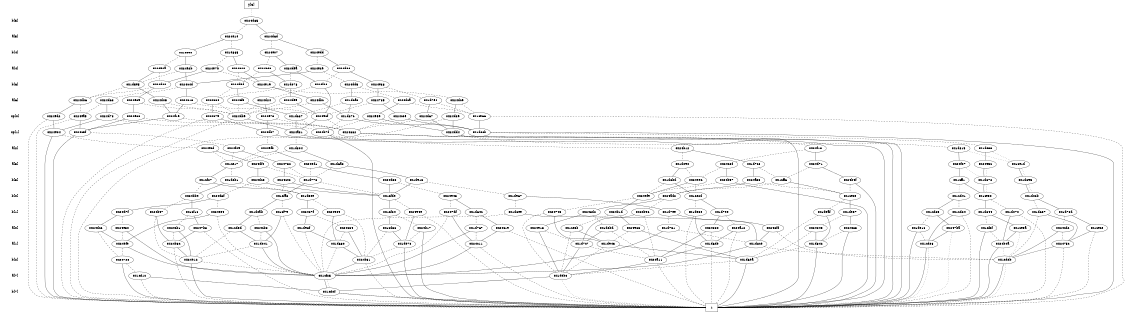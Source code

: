 digraph "DD" {
size = "7.5,10"
center = true;
edge [dir = none];
{ node [shape = plaintext];
  edge [style = invis];
  "CONST NODES" [style = invis];
" b[5] " -> " a[5] " -> " b[4] " -> " a[4] " -> " b[6] " -> " a[6] " -> " op[0] " -> " op[1] " -> " a[2] " -> " a[3] " -> " b[3] " -> " b[0] " -> " b[1] " -> " a[0] " -> " a[1] " -> " b[2] " -> " a[7] " -> " b[7] " -> "CONST NODES"; 
}
{ rank = same; node [shape = box]; edge [style = invis];
"  y[3]  "; }
{ rank = same; " b[5] ";
"0x24d85";
}
{ rank = same; " a[5] ";
"0x24d1d";
"0x24d6d";
}
{ rank = same; " b[4] ";
"0x1d865";
"0x24e07";
"0x1ce90";
"0x24edd";
}
{ rank = same; " a[4] ";
"0x24e29";
"0x24e7b";
"0x24e2b";
"0x24d86";
"0x24dea";
"0x24c20";
"0x2492a";
"0x24c48";
}
{ rank = same; " b[6] ";
"0x24d5d";
"0x24e38";
"0x24f28";
"0x24d42";
"0x1d078";
"0x24dd5";
"0x24e19";
"0x24c4d";
"0x1d5e5";
}
{ rank = same; " a[6] ";
"0x24db6";
"0x24dc9";
"0x24dca";
"0x24d63";
"0x24785";
"0x24cf5";
"0x24de9";
"0x24d05";
"0x24c13";
"0x24e69";
"0x1d7e4";
"0x24dbc";
"0x24c84";
"0x24d24";
"0x1d6ac";
}
{ rank = same; " op[0] ";
"0x1ce66";
"0x1d687";
"0x24f19";
"0x24c79";
"0x24e68";
"0x24d67";
"0x24d73";
"0x24c0e";
"0x24e5e";
"0x1d87c";
"0x24e73";
"0x24dbe";
"0x24ea5";
"0x24d39";
"0x24ed2";
"0x249cf";
}
{ rank = same; " op[1] ";
"0x24c5f";
"0x24db7";
"0x24a31";
"0x24b7d";
"0x24e04";
"0x24dd4";
"0x1d6cb";
"0x24882";
}
{ rank = same; " a[2] ";
"0x1d815";
"0x1d033";
"0x1d804";
"0x24f18";
"0x24ecd";
"0x24efb";
"0x24b12";
"0x24f29";
}
{ rank = same; " a[3] ";
"0x1d7c8";
"0x1d6a8";
"0x24c8d";
"0x1ce1d";
"0x24d71";
"0x24732";
"0x24ed1";
"0x2495c";
"0x24df4";
"0x1ce17";
"0x24f07";
"0x1d090";
}
{ rank = same; " b[3] ";
"0x24b4f";
"0x24b57";
"0x1d778";
"0x1d8bd";
"0x1cff1";
"0x1d0b1";
"0x2499c";
"0x24c42";
"0x1cf27";
"0x1d672";
"0x24a33";
"0x24dc3";
"0x1d913";
"0x24d33";
"0x1cff6";
"0x1d695";
}
{ rank = same; " b[0] ";
"0x1cfd9";
"0x24bb9";
"0x1d5ee";
"0x249f9";
"0x1d02b";
"0x1ce50";
"0x1ce2d";
"0x1cfac";
"0x1cec9";
"0x1cd41";
"0x24d6f";
"0x24943";
"0x24ad2";
"0x1d967";
}
{ rank = same; " b[1] ";
"0x24b96";
"0x1d79e";
"0x1d0ab";
"0x2487f";
"0x24909";
"0x1d637";
"0x1d957";
"0x1d93e";
"0x1cf24";
"0x1cf79";
"0x1d64c";
"0x1cf1c";
"0x24743";
"0x2494e";
"0x1d6ee";
"0x1d844";
"0x1d070";
"0x1d7ee";
"0x1d9af";
"0x24ee4";
"0x1d78d";
"0x24b47";
"0x1cd65";
"0x24d7f";
"0x1cd24";
"0x247df";
"0x24b1d";
"0x248d2";
}
{ rank = same; " a[0] ";
"0x1cece";
"0x1d0bd";
"0x24963";
"0x1d91c";
"0x1d767";
"0x248fd";
"0x1cd36";
"0x24c19";
"0x247b8";
"0x1d731";
"0x1cd5d";
"0x24a12";
"0x24913";
"0x1d98f";
"0x24cb1";
"0x1ce3b";
"0x24cb8";
"0x1cf2f";
"0x24b17";
"0x24c34";
"0x24cc3";
"0x24880";
"0x24845";
"0x24cd2";
"0x247ba";
"0x24e30";
"0x1ce3a";
"0x24dc6";
}
{ rank = same; " a[1] ";
"0x24b3c";
"0x24b4a";
"0x2475c";
"0x24ef9";
"0x24c11";
"0x1d7c7";
"0x1d97c";
"0x1d8ce";
"0x1d6de";
"0x1d680";
"0x1cd08";
"0x1d842";
"0x1d041";
"0x1d943";
}
{ rank = same; " b[2] ";
"0x24b81";
"0x2472c";
"0x1d69a";
"0x24a11";
"0x24912";
"0x1cd0b";
}
{ rank = same; " a[7] ";
"0x1d9bc";
"0x1cd1c";
"0x1cf25";
}
{ rank = same; " b[7] ";
"0x1cd0f";
}
{ rank = same; "CONST NODES";
{ node [shape = box]; "0x1ccfc";
}
}
"  y[3]  " -> "0x24d85" [style = dotted];
"0x24d85" -> "0x24d6d";
"0x24d85" -> "0x24d1d" [style = dashed];
"0x24d1d" -> "0x1ce90";
"0x24d1d" -> "0x1d865" [style = dashed];
"0x24d6d" -> "0x24edd";
"0x24d6d" -> "0x24e07" [style = dashed];
"0x1d865" -> "0x24c20";
"0x1d865" -> "0x24e7b" [style = dashed];
"0x24e07" -> "0x24dea";
"0x24e07" -> "0x24c48" [style = dashed];
"0x1ce90" -> "0x24e2b";
"0x1ce90" -> "0x2492a" [style = dashed];
"0x24edd" -> "0x24d86";
"0x24edd" -> "0x24e29" [style = dashed];
"0x24e29" -> "0x24c4d";
"0x24e29" -> "0x24dd5" [style = dashed];
"0x24e7b" -> "0x24d42";
"0x24e7b" -> "0x24e19" [style = dashed];
"0x24e2b" -> "0x24c4d";
"0x24e2b" -> "0x1d5e5" [style = dashed];
"0x24d86" -> "0x24e38";
"0x24d86" -> "0x24f28" [style = dashed];
"0x24dea" -> "0x24f28";
"0x24dea" -> "0x1d078" [style = dashed];
"0x24c20" -> "0x24e19";
"0x24c20" -> "0x24d5d" [style = dashed];
"0x2492a" -> "0x1d5e5";
"0x2492a" -> "0x24d42" [style = dashed];
"0x24c48" -> "0x1d078";
"0x24c48" -> "0x24d5d" [style = dashed];
"0x24d5d" -> "0x24cf5";
"0x24d5d" -> "0x24c84" [style = dashed];
"0x24e38" -> "0x24785";
"0x24e38" -> "0x1d7e4" [style = dashed];
"0x24f28" -> "0x249cf";
"0x24f28" -> "0x24d24" [style = dashed];
"0x24d42" -> "0x24e69";
"0x24d42" -> "0x24db6" [style = dashed];
"0x1d078" -> "0x24de9";
"0x1d078" -> "0x24c84" [style = dashed];
"0x24dd5" -> "0x1d6ac";
"0x24dd5" -> "0x24dca" [style = dashed];
"0x24e19" -> "0x24dbc";
"0x24e19" -> "0x24dc9" [style = dashed];
"0x24c4d" -> "0x24c13";
"0x24c4d" -> "0x24d63" [style = dashed];
"0x1d5e5" -> "0x24d05";
"0x1d5e5" -> "0x24db6" [style = dashed];
"0x24db6" -> "0x24ed2";
"0x24db6" -> "0x24ea5" [style = dashed];
"0x24dc9" -> "0x24d39";
"0x24dc9" -> "0x1ce66" [style = dashed];
"0x24dca" -> "0x24e5e";
"0x24dca" -> "0x1ce66" [style = dashed];
"0x24d63" -> "0x24d73";
"0x24d63" -> "0x24ea5" [style = dashed];
"0x24785" -> "0x24c0e";
"0x24785" -> "0x249cf" [style = dashed];
"0x24cf5" -> "0x1d687";
"0x24cf5" -> "0x24dbe" [style = dashed];
"0x24de9" -> "0x249cf";
"0x24de9" -> "0x24dbe" [style = dashed];
"0x24d05" -> "0x24f19";
"0x24d05" -> "0x24dbe" [style = dashed];
"0x24c13" -> "0x24f19";
"0x24c13" -> "0x249cf" [style = dashed];
"0x24e69" -> "0x24e68";
"0x24e69" -> "0x24dbe" [style = dashed];
"0x1d7e4" -> "0x24d67";
"0x1d7e4" -> "0x1ce66" [style = dashed];
"0x24dbc" -> "0x1d87c";
"0x24dbc" -> "0x24dbe" [style = dashed];
"0x24c84" -> "0x24c79";
"0x24c84" -> "0x24dbe" [style = dashed];
"0x24d24" -> "0x24e73";
"0x24d24" -> "0x24dbe" [style = dashed];
"0x1d6ac" -> "0x1d87c";
"0x1d6ac" -> "0x1d687" [style = dashed];
"0x1ce66" -> "0x1d6cb";
"0x1ce66" -> "0x1ccfc" [style = dashed];
"0x1d687" -> "0x24a31";
"0x1d687" -> "0x24b7d" [style = dashed];
"0x24f19" -> "0x24c5f";
"0x24f19" -> "0x24882" [style = dashed];
"0x24c79" -> "0x24db7";
"0x24c79" -> "0x1ccfc" [style = dashed];
"0x24e68" -> "0x24c5f";
"0x24e68" -> "0x24b7d" [style = dashed];
"0x24d67" -> "0x24dd4";
"0x24d67" -> "0x24882" [style = dashed];
"0x24d73" -> "0x24e04";
"0x24d73" -> "0x24882" [style = dashed];
"0x24c0e" -> "0x1d6cb";
"0x24c0e" -> "0x24882" [style = dashed];
"0x24e5e" -> "0x24dd4";
"0x24e5e" -> "0x24b7d" [style = dashed];
"0x1d87c" -> "0x1d6cb";
"0x1d87c" -> "0x24b7d" [style = dashed];
"0x24e73" -> "0x24db7";
"0x24e73" -> "0x24882" [style = dashed];
"0x24dbe" -> "0x24a31";
"0x24dbe" -> "0x1ccfc" [style = dashed];
"0x24ea5" -> "0x24c5f";
"0x24ea5" -> "0x1ccfc" [style = dashed];
"0x24d39" -> "0x24dd4";
"0x24d39" -> "0x1ccfc" [style = dashed];
"0x24ed2" -> "0x24e04";
"0x24ed2" -> "0x1ccfc" [style = dashed];
"0x249cf" -> "0x24a31";
"0x249cf" -> "0x24882" [style = dashed];
"0x24c5f" -> "0x1ccfc";
"0x24c5f" -> "0x24f29" [style = dashed];
"0x24db7" -> "0x1ccfc";
"0x24db7" -> "0x24efb" [style = dashed];
"0x24a31" -> "0x1ccfc";
"0x24a31" -> "0x1d804" [style = dashed];
"0x24b7d" -> "0x1ccfc";
"0x24b7d" -> "0x24b12" [style = dashed];
"0x24e04" -> "0x1ccfc";
"0x24e04" -> "0x24ecd" [style = dashed];
"0x24dd4" -> "0x1ccfc";
"0x24dd4" -> "0x1d815" [style = dashed];
"0x1d6cb" -> "0x1ccfc";
"0x1d6cb" -> "0x1d033" [style = dashed];
"0x24882" -> "0x1ccfc";
"0x24882" -> "0x24f18" [style = dashed];
"0x1d815" -> "0x24f07";
"0x1d815" -> "0x1ce1d" [style = dotted];
"0x1d033" -> "0x2495c";
"0x1d033" -> "0x1ce1d" [style = dotted];
"0x1d804" -> "0x1d6a8";
"0x1d804" -> "0x1ce17" [style = dashed];
"0x24f18" -> "0x24d71";
"0x24f18" -> "0x24c8d" [style = dashed];
"0x24ecd" -> "0x24df4";
"0x24ecd" -> "0x1ce17" [style = dashed];
"0x24efb" -> "0x24ed1";
"0x24efb" -> "0x1ce17" [style = dashed];
"0x24b12" -> "0x1d7c8";
"0x24b12" -> "0x1d090" [style = dashed];
"0x24f29" -> "0x24732";
"0x24f29" -> "0x1ce17" [style = dashed];
"0x1d7c8" -> "0x24a33";
"0x1d7c8" -> "0x1cff6" [style = dashed];
"0x1d6a8" -> "0x1d913";
"0x1d6a8" -> "0x1d778" [style = dashed];
"0x24c8d" -> "0x24b57";
"0x24c8d" -> "0x2499c" [style = dashed];
"0x1ce1d" -> "0x1d695";
"0x1ce1d" -> "0x1d695" [style = dotted];
"0x24d71" -> "0x24b4f";
"0x24d71" -> "0x1cff6" [style = dashed];
"0x24732" -> "0x24c42";
"0x24732" -> "0x1d778" [style = dashed];
"0x24ed1" -> "0x24d33";
"0x24ed1" -> "0x1d778" [style = dashed];
"0x2495c" -> "0x1d672";
"0x2495c" -> "0x1d672" [style = dotted];
"0x24df4" -> "0x24dc3";
"0x24df4" -> "0x1d778" [style = dashed];
"0x1ce17" -> "0x1cf27";
"0x1ce17" -> "0x1d0b1" [style = dashed];
"0x24f07" -> "0x1cff1";
"0x24f07" -> "0x1d672" [style = dotted];
"0x1d090" -> "0x1d8bd";
"0x1d090" -> "0x2499c" [style = dashed];
"0x24b4f" -> "0x1ccfc";
"0x24b4f" -> "0x1cec9" [style = dashed];
"0x24b57" -> "0x1ccfc";
"0x24b57" -> "0x249f9" [style = dashed];
"0x1d778" -> "0x1cfac";
"0x1d778" -> "0x1cfd9" [style = dashed];
"0x1d8bd" -> "0x1ce2d";
"0x1d8bd" -> "0x249f9" [style = dashed];
"0x1cff1" -> "0x1ce50";
"0x1cff1" -> "0x1cd41" [style = dotted];
"0x1d0b1" -> "0x24bb9";
"0x1d0b1" -> "0x1d5ee" [style = dashed];
"0x2499c" -> "0x249f9";
"0x2499c" -> "0x1ce2d" [style = dashed];
"0x24c42" -> "0x1cfd9";
"0x24c42" -> "0x1cfac" [style = dashed];
"0x1cf27" -> "0x1d5ee";
"0x1cf27" -> "0x24bb9" [style = dashed];
"0x1d672" -> "0x1ce50";
"0x1d672" -> "0x1ce50" [style = dotted];
"0x24a33" -> "0x24ad2";
"0x24a33" -> "0x1cec9" [style = dashed];
"0x24dc3" -> "0x1cfd9";
"0x24dc3" -> "0x24d6f" [style = dashed];
"0x1d913" -> "0x1cfd9";
"0x1d913" -> "0x1d967" [style = dashed];
"0x24d33" -> "0x1cfd9";
"0x24d33" -> "0x24943" [style = dashed];
"0x1cff6" -> "0x1cec9";
"0x1cff6" -> "0x24ad2" [style = dashed];
"0x1d695" -> "0x1d02b";
"0x1d695" -> "0x1d02b" [style = dotted];
"0x1cfd9" -> "0x1cf24";
"0x1cfd9" -> "0x2494e" [style = dashed];
"0x24bb9" -> "0x1cf1c";
"0x24bb9" -> "0x24b47" [style = dashed];
"0x1d5ee" -> "0x2487f";
"0x1d5ee" -> "0x24909" [style = dashed];
"0x249f9" -> "0x24b1d";
"0x249f9" -> "0x24743" [style = dashed];
"0x1d02b" -> "0x1d78d";
"0x1d02b" -> "0x1d637" [style = dashed];
"0x1ce50" -> "0x1d844";
"0x1ce50" -> "0x1d070" [style = dashed];
"0x1ce2d" -> "0x1d79e";
"0x1ce2d" -> "0x1d93e" [style = dashed];
"0x1cfac" -> "0x1d0ab";
"0x1cfac" -> "0x1cf79" [style = dashed];
"0x1cec9" -> "0x1d957";
"0x1cec9" -> "0x1d9af" [style = dashed];
"0x1cd41" -> "0x1cd65";
"0x1cd41" -> "0x1cd24" [style = dashed];
"0x24d6f" -> "0x24d7f";
"0x24d6f" -> "0x24ee4" [style = dashed];
"0x24943" -> "0x1d64c";
"0x24943" -> "0x247df" [style = dashed];
"0x24ad2" -> "0x248d2";
"0x24ad2" -> "0x24b96" [style = dashed];
"0x1d967" -> "0x1d7ee";
"0x1d967" -> "0x1d6ee" [style = dashed];
"0x24b96" -> "0x1d7c7";
"0x24b96" -> "0x24a11" [style = dashed];
"0x1d79e" -> "0x24880";
"0x1d79e" -> "0x24a12" [style = dashed];
"0x1d0ab" -> "0x1cd5d";
"0x1d0ab" -> "0x24cb8" [style = dashed];
"0x2487f" -> "0x1d98f";
"0x2487f" -> "0x24c34" [style = dashed];
"0x24909" -> "0x1d680";
"0x24909" -> "0x24b81" [style = dashed];
"0x1d637" -> "0x2475c";
"0x1d637" -> "0x1cd0b" [style = dashed];
"0x1d957" -> "0x24cc3";
"0x1d957" -> "0x24845" [style = dashed];
"0x1d93e" -> "0x1d6de";
"0x1d93e" -> "0x1ccfc" [style = dashed];
"0x1cf24" -> "0x1cd36";
"0x1cf24" -> "0x24b17" [style = dashed];
"0x1cf79" -> "0x1d041";
"0x1cf79" -> "0x1cf25" [style = dashed];
"0x1d64c" -> "0x24c19";
"0x1d64c" -> "0x1d767" [style = dashed];
"0x1cf1c" -> "0x247b8";
"0x1cf1c" -> "0x24cb1" [style = dashed];
"0x24743" -> "0x1d943";
"0x24743" -> "0x1d9bc" [style = dashed];
"0x2494e" -> "0x1d97c";
"0x2494e" -> "0x1ccfc" [style = dashed];
"0x1d6ee" -> "0x1d8ce";
"0x1d6ee" -> "0x1cf25" [style = dashed];
"0x1d844" -> "0x1ce3a";
"0x1d844" -> "0x1cf2f" [style = dashed];
"0x1d070" -> "0x24b4a";
"0x1d070" -> "0x1ccfc" [style = dashed];
"0x1d7ee" -> "0x248fd";
"0x1d7ee" -> "0x1d731" [style = dashed];
"0x1d9af" -> "0x1d842";
"0x1d9af" -> "0x1d69a" [style = dashed];
"0x24ee4" -> "0x24ef9";
"0x24ee4" -> "0x1cf25" [style = dashed];
"0x1d78d" -> "0x1cece";
"0x1d78d" -> "0x24cd2" [style = dashed];
"0x24b47" -> "0x24b3c";
"0x24b47" -> "0x24912" [style = dashed];
"0x1cd65" -> "0x247ba";
"0x1cd65" -> "0x1d91c" [style = dashed];
"0x24d7f" -> "0x24dc6";
"0x24d7f" -> "0x24e30" [style = dashed];
"0x1cd24" -> "0x1cd08";
"0x1cd24" -> "0x1ccfc" [style = dashed];
"0x247df" -> "0x24c11";
"0x247df" -> "0x1cf25" [style = dashed];
"0x24b1d" -> "0x24963";
"0x24b1d" -> "0x1ce3b" [style = dashed];
"0x248d2" -> "0x24913";
"0x248d2" -> "0x1d0bd" [style = dashed];
"0x1cece" -> "0x2475c";
"0x1cece" -> "0x1ccfc" [style = dashed];
"0x1d0bd" -> "0x1d7c7";
"0x1d0bd" -> "0x24a11" [style = dashed];
"0x24963" -> "0x1d69a";
"0x24963" -> "0x1d943" [style = dashed];
"0x1d91c" -> "0x1ccfc";
"0x1d91c" -> "0x1cd08" [style = dashed];
"0x1d767" -> "0x1cf25";
"0x1d767" -> "0x24c11" [style = dashed];
"0x248fd" -> "0x1d8ce";
"0x248fd" -> "0x1cd0b" [style = dashed];
"0x1cd36" -> "0x1d97c";
"0x1cd36" -> "0x24b81" [style = dashed];
"0x24c19" -> "0x24c11";
"0x24c19" -> "0x1ccfc" [style = dashed];
"0x247b8" -> "0x24b3c";
"0x247b8" -> "0x1ccfc" [style = dashed];
"0x1d731" -> "0x1cf25";
"0x1d731" -> "0x1d8ce" [style = dashed];
"0x1cd5d" -> "0x1d041";
"0x1cd5d" -> "0x24912" [style = dashed];
"0x24a12" -> "0x1d6de";
"0x24a12" -> "0x1ccfc" [style = dashed];
"0x24913" -> "0x1d9bc";
"0x24913" -> "0x1d7c7" [style = dashed];
"0x1d98f" -> "0x1d680";
"0x1d98f" -> "0x1cf25" [style = dashed];
"0x24cb1" -> "0x24912";
"0x24cb1" -> "0x24b3c" [style = dashed];
"0x1ce3b" -> "0x1d943";
"0x1ce3b" -> "0x1d9bc" [style = dashed];
"0x24cb8" -> "0x1cf25";
"0x24cb8" -> "0x1d041" [style = dashed];
"0x1cf2f" -> "0x1ccfc";
"0x1cf2f" -> "0x24b4a" [style = dashed];
"0x24b17" -> "0x1ccfc";
"0x24b17" -> "0x1d97c" [style = dashed];
"0x24c34" -> "0x24b81";
"0x24c34" -> "0x1d680" [style = dashed];
"0x24cc3" -> "0x1ccfc";
"0x24cc3" -> "0x1d842" [style = dashed];
"0x24880" -> "0x24a11";
"0x24880" -> "0x1d6de" [style = dashed];
"0x24845" -> "0x1d842";
"0x24845" -> "0x1d69a" [style = dashed];
"0x24cd2" -> "0x1cd0b";
"0x24cd2" -> "0x2475c" [style = dashed];
"0x247ba" -> "0x1cd08";
"0x247ba" -> "0x1ccfc" [style = dotted];
"0x24e30" -> "0x1cf25";
"0x24e30" -> "0x24ef9" [style = dashed];
"0x1ce3a" -> "0x24b4a";
"0x1ce3a" -> "0x1cd0b" [style = dotted];
"0x24dc6" -> "0x24ef9";
"0x24dc6" -> "0x2472c" [style = dashed];
"0x24b3c" -> "0x24912";
"0x24b3c" -> "0x1ccfc" [style = dashed];
"0x24b4a" -> "0x1ccfc";
"0x24b4a" -> "0x1cd0b" [style = dotted];
"0x2475c" -> "0x1cd0b";
"0x2475c" -> "0x1ccfc" [style = dashed];
"0x24ef9" -> "0x1cf25";
"0x24ef9" -> "0x2472c" [style = dashed];
"0x24c11" -> "0x1cf25";
"0x24c11" -> "0x1ccfc" [style = dashed];
"0x1d7c7" -> "0x1d9bc";
"0x1d7c7" -> "0x24a11" [style = dashed];
"0x1d97c" -> "0x1ccfc";
"0x1d97c" -> "0x24b81" [style = dashed];
"0x1d8ce" -> "0x1cf25";
"0x1d8ce" -> "0x1cd0b" [style = dashed];
"0x1d6de" -> "0x24a11";
"0x1d6de" -> "0x1ccfc" [style = dashed];
"0x1d680" -> "0x24b81";
"0x1d680" -> "0x1cf25" [style = dashed];
"0x1cd08" -> "0x1ccfc";
"0x1cd08" -> "0x1ccfc" [style = dotted];
"0x1d842" -> "0x1ccfc";
"0x1d842" -> "0x1d69a" [style = dashed];
"0x1d041" -> "0x1cf25";
"0x1d041" -> "0x24912" [style = dashed];
"0x1d943" -> "0x1d69a";
"0x1d943" -> "0x1d9bc" [style = dashed];
"0x24b81" -> "0x1cf25";
"0x24b81" -> "0x1ccfc" [style = dashed];
"0x2472c" -> "0x1ccfc";
"0x2472c" -> "0x1cd1c" [style = dashed];
"0x1d69a" -> "0x1ccfc";
"0x1d69a" -> "0x1d9bc" [style = dashed];
"0x24a11" -> "0x1d9bc";
"0x24a11" -> "0x1ccfc" [style = dashed];
"0x24912" -> "0x1ccfc";
"0x24912" -> "0x1cf25" [style = dashed];
"0x1cd0b" -> "0x1ccfc";
"0x1cd0b" -> "0x1ccfc" [style = dotted];
"0x1d9bc" -> "0x1cd0f";
"0x1d9bc" -> "0x1ccfc" [style = dotted];
"0x1cd1c" -> "0x1cd0f";
"0x1cd1c" -> "0x1ccfc" [style = dashed];
"0x1cf25" -> "0x1cd0f";
"0x1cf25" -> "0x1cd0f" [style = dotted];
"0x1cd0f" -> "0x1ccfc";
"0x1cd0f" -> "0x1ccfc" [style = dotted];
"0x1ccfc" [label = "1"];
}
